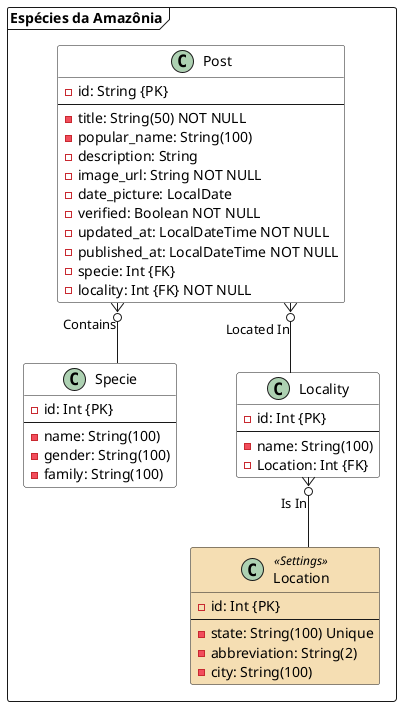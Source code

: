 @startuml "domain"
'https://plantuml.com/class-diagram

skinparam defaultFontName Droid Sans
skinparam linetype ortho
skinparam nodesep 60
set separator none
skinparam class {
  BackgroundColor White
  BackgroundColor<<Settings>> Wheat
}

package "Espécies da Amazônia" <<Frame>> {
  class Post {
    - id: String {PK}
    ---
    - title: String(50) NOT NULL
    - popular_name: String(100)
    - description: String
    - image_url: String NOT NULL
    - date_picture: LocalDate
    - verified: Boolean NOT NULL
    - updated_at: LocalDateTime NOT NULL
    - published_at: LocalDateTime NOT NULL
    - specie: Int {FK}
    - locality: Int {FK} NOT NULL
  }

  class Specie {
    - id: Int {PK}
    ---
    - name: String(100)
    - gender: String(100)
    - family: String(100)
  }
  
  class Locality {
    - id: Int {PK}
    ---
    - name: String(100)
    - Location: Int {FK}
  }

  class Location <<Settings>> {
  - id: Int {PK}
  ---
  - state: String(100) Unique
  - abbreviation: String(2)
  - city: String(100)
  }

  Post }o-- Specie : Contains
  Post }o-- Locality : Located In
  Locality }o-- Location : Is In
}

@enduml
